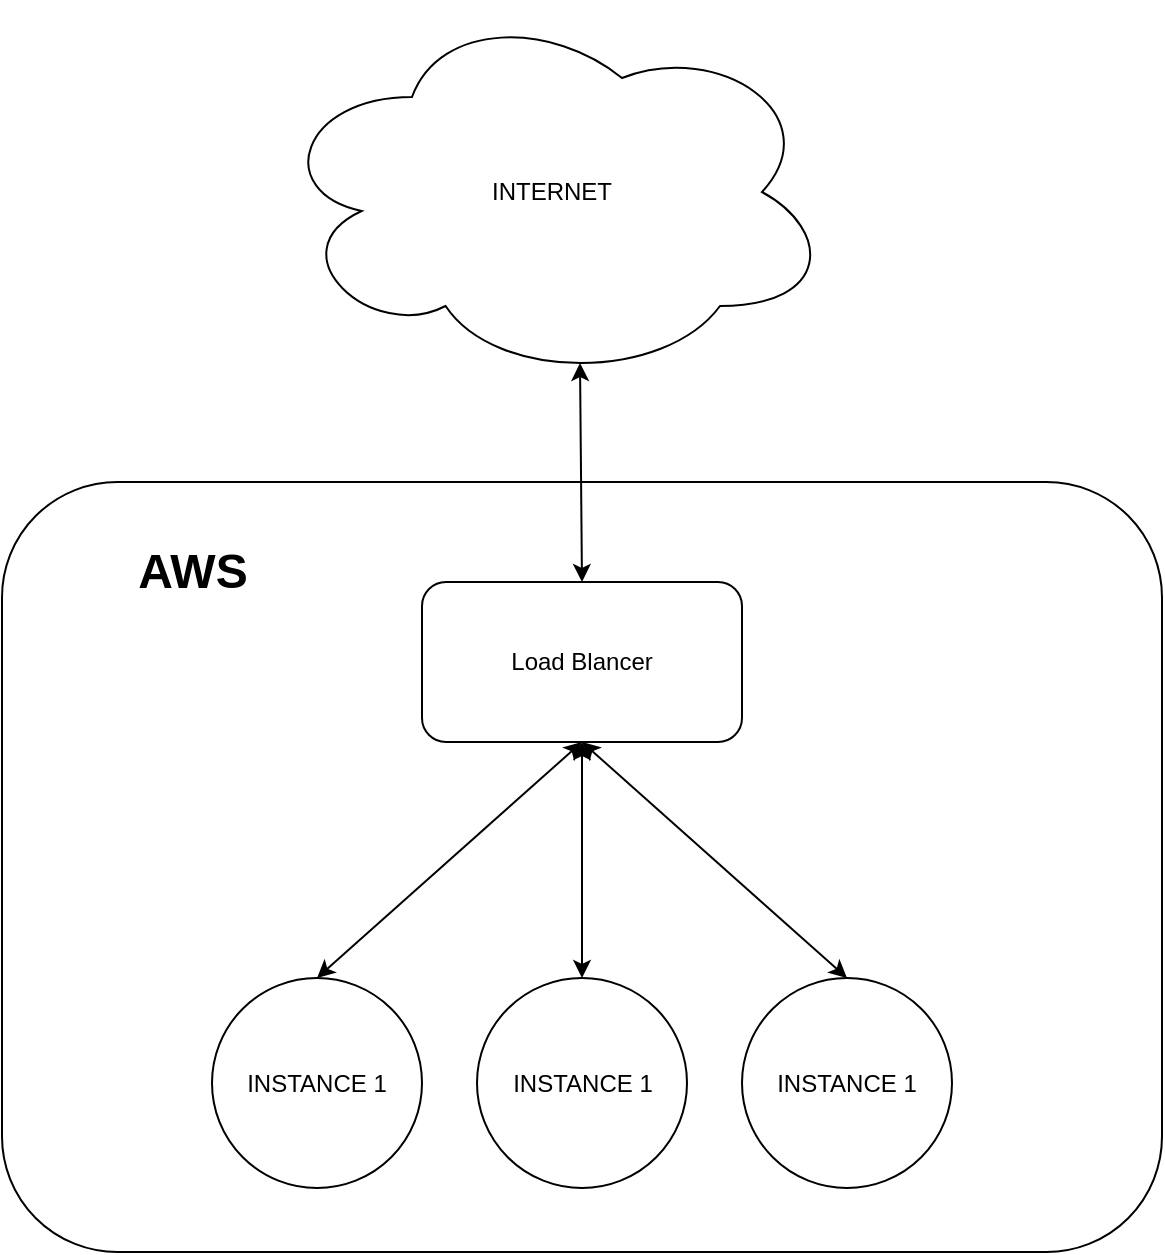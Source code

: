 <mxfile version="24.7.17">
  <diagram name="Page-1" id="5f0bae14-7c28-e335-631c-24af17079c00">
    <mxGraphModel dx="2604" dy="1404" grid="1" gridSize="10" guides="1" tooltips="1" connect="1" arrows="1" fold="1" page="1" pageScale="1" pageWidth="1100" pageHeight="850" background="none" math="0" shadow="0">
      <root>
        <mxCell id="0" />
        <mxCell id="1" parent="0" />
        <mxCell id="VfzKHfhqKV_RDStS5IAa-1" value="&lt;div&gt;Load Blancer&lt;/div&gt;" style="rounded=1;whiteSpace=wrap;html=1;" vertex="1" parent="1">
          <mxGeometry x="455" y="450" width="160" height="80" as="geometry" />
        </mxCell>
        <mxCell id="VfzKHfhqKV_RDStS5IAa-2" value="&lt;div&gt;INSTANCE 1&lt;/div&gt;" style="ellipse;whiteSpace=wrap;html=1;aspect=fixed;" vertex="1" parent="1">
          <mxGeometry x="350" y="648" width="105" height="105" as="geometry" />
        </mxCell>
        <mxCell id="VfzKHfhqKV_RDStS5IAa-4" value="&lt;div&gt;INSTANCE 1&lt;/div&gt;" style="ellipse;whiteSpace=wrap;html=1;aspect=fixed;" vertex="1" parent="1">
          <mxGeometry x="615" y="648" width="105" height="105" as="geometry" />
        </mxCell>
        <mxCell id="VfzKHfhqKV_RDStS5IAa-5" value="&lt;div&gt;INSTANCE 1&lt;/div&gt;" style="ellipse;whiteSpace=wrap;html=1;aspect=fixed;" vertex="1" parent="1">
          <mxGeometry x="482.5" y="648" width="105" height="105" as="geometry" />
        </mxCell>
        <mxCell id="VfzKHfhqKV_RDStS5IAa-6" value="" style="endArrow=classic;html=1;rounded=0;exitX=0.5;exitY=1;exitDx=0;exitDy=0;entryX=0.5;entryY=0;entryDx=0;entryDy=0;startArrow=classic;startFill=1;" edge="1" parent="1" source="VfzKHfhqKV_RDStS5IAa-1" target="VfzKHfhqKV_RDStS5IAa-2">
          <mxGeometry width="50" height="50" relative="1" as="geometry">
            <mxPoint x="540" y="518" as="sourcePoint" />
            <mxPoint x="590" y="468" as="targetPoint" />
          </mxGeometry>
        </mxCell>
        <mxCell id="VfzKHfhqKV_RDStS5IAa-7" value="" style="endArrow=classic;html=1;rounded=0;exitX=0.5;exitY=1;exitDx=0;exitDy=0;entryX=0.5;entryY=0;entryDx=0;entryDy=0;startArrow=classic;startFill=1;" edge="1" parent="1" source="VfzKHfhqKV_RDStS5IAa-1" target="VfzKHfhqKV_RDStS5IAa-5">
          <mxGeometry width="50" height="50" relative="1" as="geometry">
            <mxPoint x="545" y="498" as="sourcePoint" />
            <mxPoint x="413" y="658" as="targetPoint" />
          </mxGeometry>
        </mxCell>
        <mxCell id="VfzKHfhqKV_RDStS5IAa-8" value="" style="endArrow=classic;html=1;rounded=0;entryX=0.5;entryY=0;entryDx=0;entryDy=0;exitX=0.5;exitY=1;exitDx=0;exitDy=0;startArrow=classic;startFill=1;" edge="1" parent="1" source="VfzKHfhqKV_RDStS5IAa-1" target="VfzKHfhqKV_RDStS5IAa-4">
          <mxGeometry width="50" height="50" relative="1" as="geometry">
            <mxPoint x="560" y="518" as="sourcePoint" />
            <mxPoint x="545" y="658" as="targetPoint" />
          </mxGeometry>
        </mxCell>
        <mxCell id="VfzKHfhqKV_RDStS5IAa-9" value="" style="endArrow=classic;html=1;rounded=0;exitX=0.5;exitY=0;exitDx=0;exitDy=0;startArrow=classic;startFill=1;entryX=0.55;entryY=0.95;entryDx=0;entryDy=0;entryPerimeter=0;" edge="1" parent="1" source="VfzKHfhqKV_RDStS5IAa-1" target="VfzKHfhqKV_RDStS5IAa-10">
          <mxGeometry width="50" height="50" relative="1" as="geometry">
            <mxPoint x="540" y="518" as="sourcePoint" />
            <mxPoint x="535" y="308" as="targetPoint" />
          </mxGeometry>
        </mxCell>
        <mxCell id="VfzKHfhqKV_RDStS5IAa-10" value="&lt;div&gt;INTERNET&lt;/div&gt;" style="ellipse;shape=cloud;whiteSpace=wrap;html=1;" vertex="1" parent="1">
          <mxGeometry x="380" y="160" width="280" height="190" as="geometry" />
        </mxCell>
        <mxCell id="VfzKHfhqKV_RDStS5IAa-12" value="" style="rounded=1;whiteSpace=wrap;html=1;fillColor=none;" vertex="1" parent="1">
          <mxGeometry x="245" y="400" width="580" height="385" as="geometry" />
        </mxCell>
        <mxCell id="VfzKHfhqKV_RDStS5IAa-15" value="&lt;div&gt;AWS&lt;/div&gt;" style="text;strokeColor=none;fillColor=none;html=1;fontSize=24;fontStyle=1;verticalAlign=middle;align=center;" vertex="1" parent="1">
          <mxGeometry x="290" y="425" width="100" height="40" as="geometry" />
        </mxCell>
      </root>
    </mxGraphModel>
  </diagram>
</mxfile>
